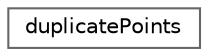 digraph "Graphical Class Hierarchy"
{
 // LATEX_PDF_SIZE
  bgcolor="transparent";
  edge [fontname=Helvetica,fontsize=10,labelfontname=Helvetica,labelfontsize=10];
  node [fontname=Helvetica,fontsize=10,shape=box,height=0.2,width=0.4];
  rankdir="LR";
  Node0 [id="Node000000",label="duplicatePoints",height=0.2,width=0.4,color="grey40", fillcolor="white", style="filled",URL="$classFoam_1_1duplicatePoints.html",tooltip="Duplicate points."];
}
